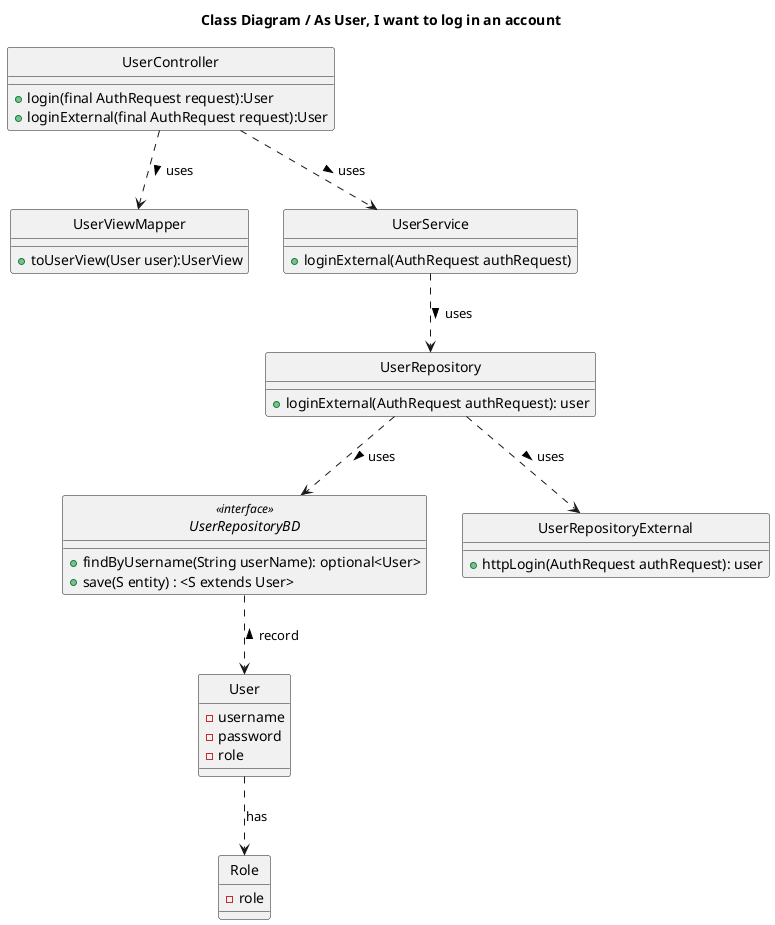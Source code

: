 @startuml
'https://plantuml.com/class-diagram
hide circle
class UserRepositoryBD <<interface>>

title Class Diagram / As User, I want to log in an account



class User{
    -username
    -password
    -role
}

class Role {
    -role
}
class UserViewMapper{
    +toUserView(User user):UserView
}
class UserService{
    +loginExternal(AuthRequest authRequest)
    }
class UserController{
 +login(final AuthRequest request):User
 +loginExternal(final AuthRequest request):User
}

class UserRepository{
    +loginExternal(AuthRequest authRequest): user
}

interface UserRepositoryBD
{
    +findByUsername(String userName): optional<User>
    +save(S entity) : <S extends User>
}

class UserRepositoryExternal{
    +httpLogin(AuthRequest authRequest): user
}


UserController ..> UserService: uses >
UserService ..> UserRepository: uses >
UserRepository ..> UserRepositoryBD: uses >
UserRepository ..> UserRepositoryExternal: uses >
UserRepositoryBD ..> User: < record
UserController ..>UserViewMapper: uses >
User ..> Role : has
@enduml
